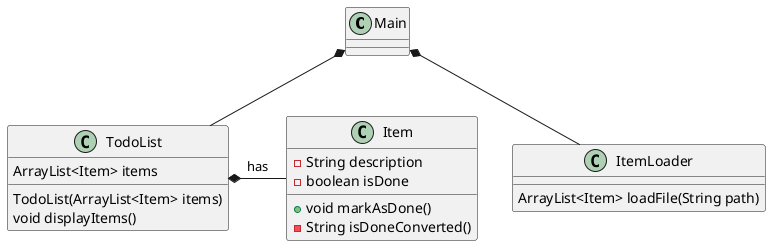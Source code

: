 @startuml

class Main

class ItemLoader{
ArrayList<Item> loadFile(String path)
}

class TodoList{
ArrayList<Item> items

TodoList(ArrayList<Item> items)
void displayItems()
}

class Item{
- String description
- boolean isDone

+ void markAsDone()
- String isDoneConverted()
}

Main *-- ItemLoader
Main *-- TodoList

TodoList *- Item : has

@enduml